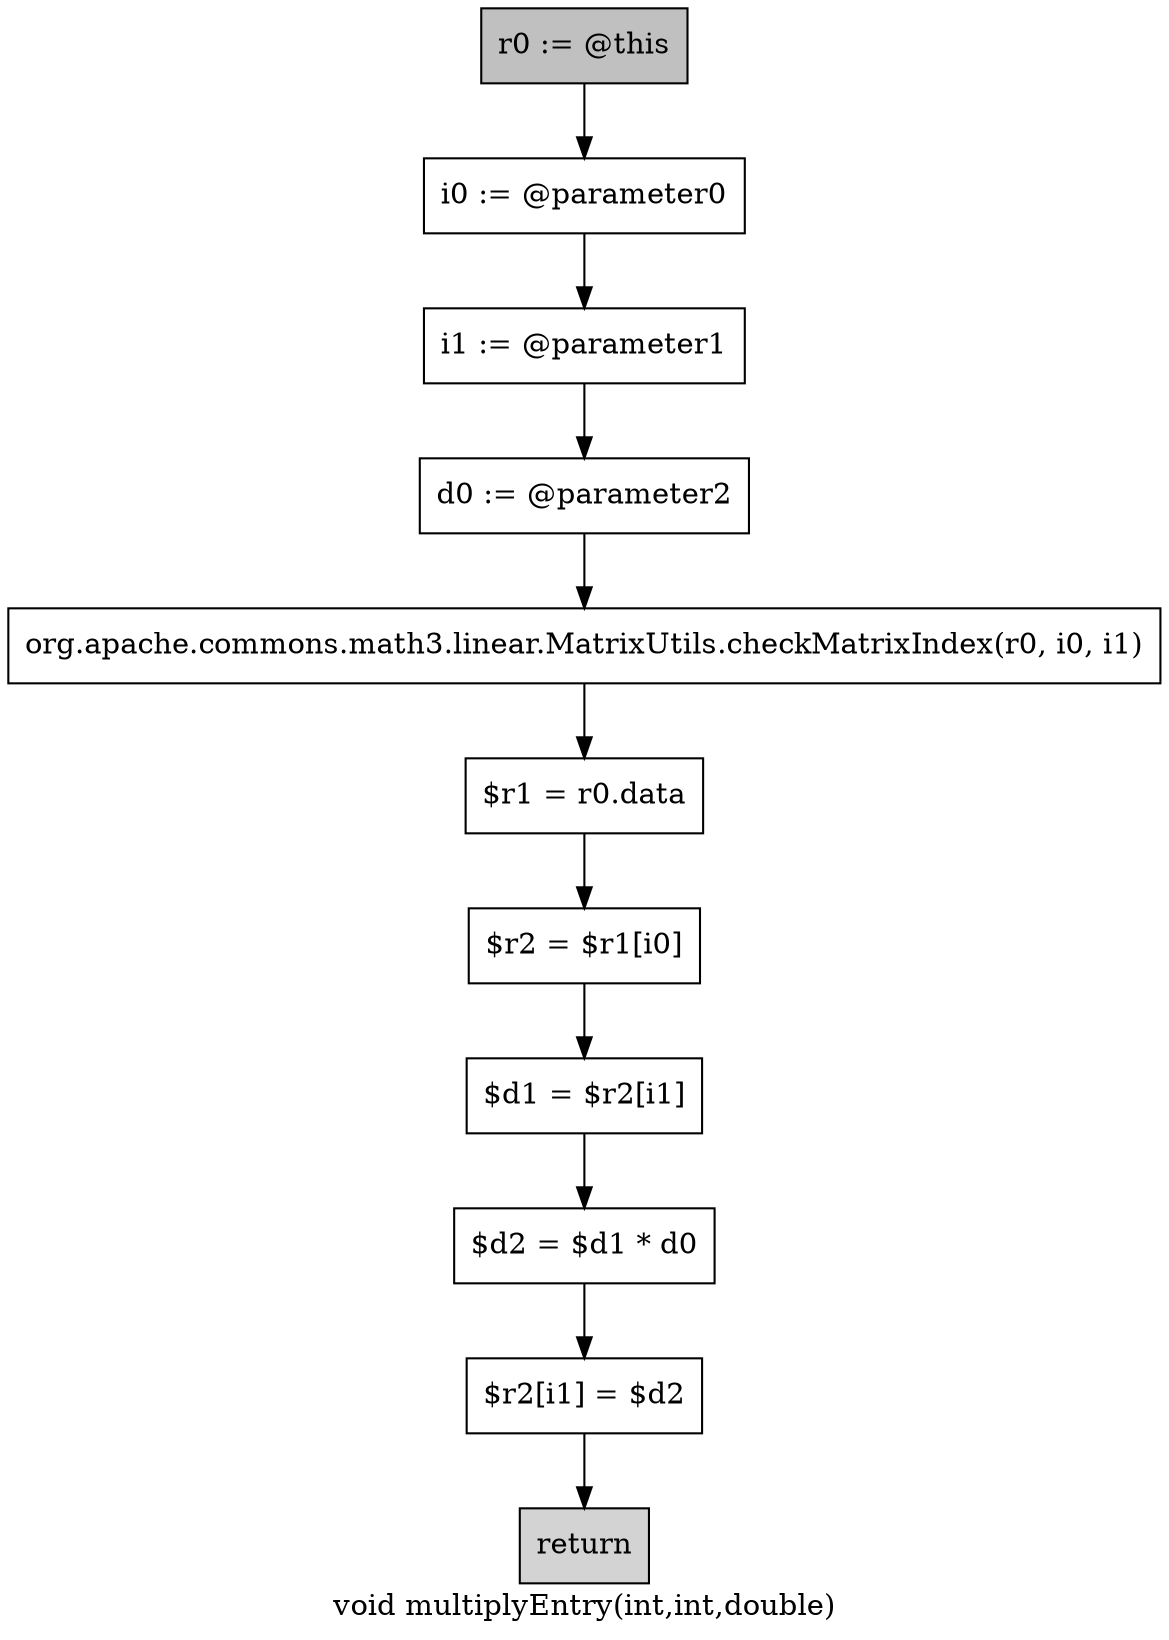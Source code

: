 digraph "void multiplyEntry(int,int,double)" {
    label="void multiplyEntry(int,int,double)";
    node [shape=box];
    "0" [style=filled,fillcolor=gray,label="r0 := @this",];
    "1" [label="i0 := @parameter0",];
    "0"->"1";
    "2" [label="i1 := @parameter1",];
    "1"->"2";
    "3" [label="d0 := @parameter2",];
    "2"->"3";
    "4" [label="org.apache.commons.math3.linear.MatrixUtils.checkMatrixIndex(r0, i0, i1)",];
    "3"->"4";
    "5" [label="$r1 = r0.data",];
    "4"->"5";
    "6" [label="$r2 = $r1[i0]",];
    "5"->"6";
    "7" [label="$d1 = $r2[i1]",];
    "6"->"7";
    "8" [label="$d2 = $d1 * d0",];
    "7"->"8";
    "9" [label="$r2[i1] = $d2",];
    "8"->"9";
    "10" [style=filled,fillcolor=lightgray,label="return",];
    "9"->"10";
}
